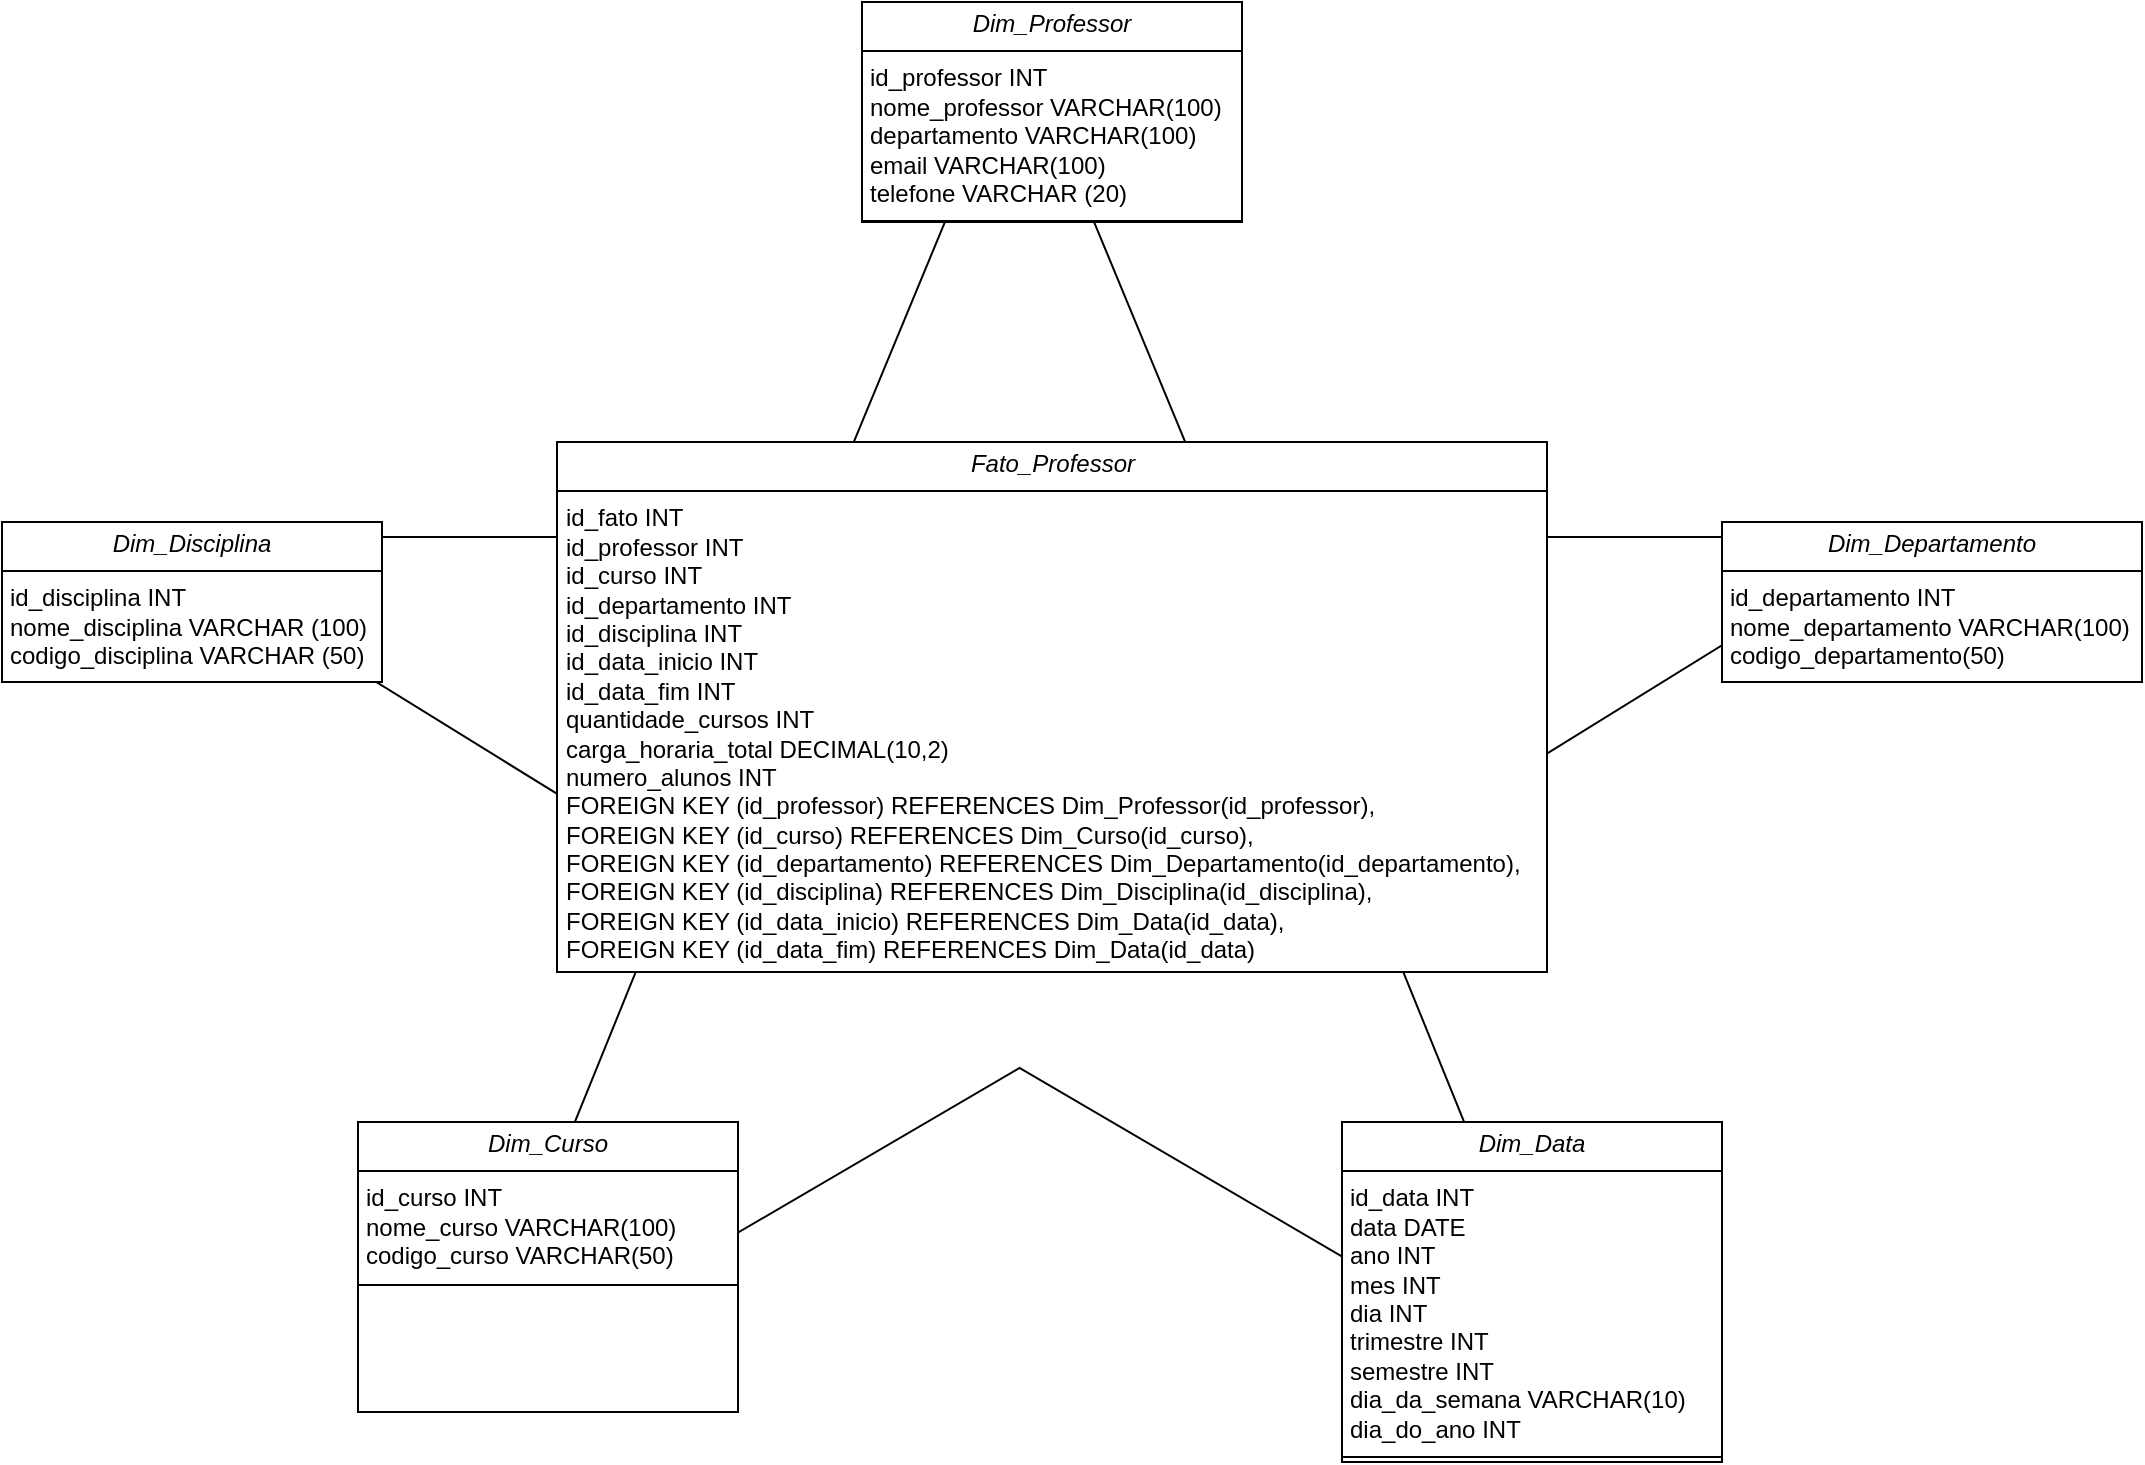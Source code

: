 <mxfile version="24.5.5" type="github">
  <diagram name="Page-1" id="929967ad-93f9-6ef4-fab6-5d389245f69c">
    <mxGraphModel dx="1791" dy="813" grid="1" gridSize="10" guides="1" tooltips="1" connect="1" arrows="1" fold="1" page="1" pageScale="1.5" pageWidth="1169" pageHeight="826" background="none" math="0" shadow="0">
      <root>
        <mxCell id="0" style=";html=1;" />
        <mxCell id="1" style=";html=1;" parent="0" />
        <mxCell id="7TeSDJ9uC_Aw0JkNLBTq-32" value="" style="verticalLabelPosition=bottom;verticalAlign=top;html=1;shape=mxgraph.basic.star" vertex="1" parent="1">
          <mxGeometry x="412" y="275" width="877.5" height="675" as="geometry" />
        </mxCell>
        <mxCell id="7TeSDJ9uC_Aw0JkNLBTq-6" value="&lt;p style=&quot;margin:0px;margin-top:4px;text-align:center;&quot;&gt;&lt;i&gt;Dim_Professor&lt;/i&gt;&lt;/p&gt;&lt;hr size=&quot;1&quot; style=&quot;border-style:solid;&quot;&gt;&lt;p style=&quot;margin:0px;margin-left:4px;&quot;&gt;id_professor INT&lt;br&gt;&lt;/p&gt;&lt;p style=&quot;margin:0px;margin-left:4px;&quot;&gt;nome_professor VARCHAR(100)&lt;/p&gt;&lt;p style=&quot;margin:0px;margin-left:4px;&quot;&gt;departamento VARCHAR(100)&lt;/p&gt;&lt;p style=&quot;margin:0px;margin-left:4px;&quot;&gt;email VARCHAR(100)&lt;/p&gt;&lt;p style=&quot;margin:0px;margin-left:4px;&quot;&gt;telefone VARCHAR (20)&lt;/p&gt;&lt;hr size=&quot;1&quot; style=&quot;border-style:solid;&quot;&gt;&lt;p style=&quot;margin:0px;margin-left:4px;&quot;&gt;&lt;br&gt;&lt;/p&gt;" style="verticalAlign=top;align=left;overflow=fill;html=1;whiteSpace=wrap;" vertex="1" parent="1">
          <mxGeometry x="772" y="255" width="190" height="110" as="geometry" />
        </mxCell>
        <mxCell id="7TeSDJ9uC_Aw0JkNLBTq-33" value="&lt;p style=&quot;margin:0px;margin-top:4px;text-align:center;&quot;&gt;&lt;i&gt;Dim_Data&lt;/i&gt;&lt;/p&gt;&lt;hr size=&quot;1&quot; style=&quot;border-style:solid;&quot;&gt;&lt;p style=&quot;margin:0px;margin-left:4px;&quot;&gt;id_data INT&lt;br&gt;&lt;/p&gt;&lt;p style=&quot;margin:0px;margin-left:4px;&quot;&gt;data DATE&lt;/p&gt;&lt;p style=&quot;margin:0px;margin-left:4px;&quot;&gt;ano INT&lt;/p&gt;&lt;p style=&quot;margin:0px;margin-left:4px;&quot;&gt;mes INT&lt;/p&gt;&lt;p style=&quot;margin:0px;margin-left:4px;&quot;&gt;dia INT&lt;/p&gt;&lt;p style=&quot;margin:0px;margin-left:4px;&quot;&gt;trimestre INT&lt;/p&gt;&lt;p style=&quot;margin:0px;margin-left:4px;&quot;&gt;semestre INT&lt;/p&gt;&lt;p style=&quot;margin:0px;margin-left:4px;&quot;&gt;dia_da_semana VARCHAR(10)&lt;/p&gt;&lt;p style=&quot;margin:0px;margin-left:4px;&quot;&gt;dia_do_ano INT&lt;/p&gt;&lt;hr size=&quot;1&quot; style=&quot;border-style:solid;&quot;&gt;&lt;p style=&quot;margin:0px;margin-left:4px;&quot;&gt;&lt;br&gt;&lt;/p&gt;" style="verticalAlign=top;align=left;overflow=fill;html=1;whiteSpace=wrap;" vertex="1" parent="1">
          <mxGeometry x="1012" y="815" width="190" height="170" as="geometry" />
        </mxCell>
        <mxCell id="7TeSDJ9uC_Aw0JkNLBTq-34" value="&lt;p style=&quot;margin:0px;margin-top:4px;text-align:center;&quot;&gt;&lt;i&gt;Dim_Departamento&lt;/i&gt;&lt;/p&gt;&lt;hr size=&quot;1&quot; style=&quot;border-style:solid;&quot;&gt;&lt;p style=&quot;margin:0px;margin-left:4px;&quot;&gt;id_departamento INT&lt;br&gt;&lt;/p&gt;&lt;p style=&quot;margin:0px;margin-left:4px;&quot;&gt;nome_departamento VARCHAR(100)&lt;/p&gt;&lt;p style=&quot;margin:0px;margin-left:4px;&quot;&gt;codigo_departamento(50)&lt;/p&gt;&lt;hr size=&quot;1&quot; style=&quot;border-style:solid;&quot;&gt;&lt;p style=&quot;margin:0px;margin-left:4px;&quot;&gt;&lt;br&gt;&lt;/p&gt;" style="verticalAlign=top;align=left;overflow=fill;html=1;whiteSpace=wrap;" vertex="1" parent="1">
          <mxGeometry x="1202" y="515" width="210" height="80" as="geometry" />
        </mxCell>
        <mxCell id="7TeSDJ9uC_Aw0JkNLBTq-35" value="&lt;p style=&quot;margin:0px;margin-top:4px;text-align:center;&quot;&gt;&lt;i&gt;Dim_Disciplina&lt;/i&gt;&lt;/p&gt;&lt;hr size=&quot;1&quot; style=&quot;border-style:solid;&quot;&gt;&lt;p style=&quot;margin:0px;margin-left:4px;&quot;&gt;id_disciplina INT&amp;nbsp;&lt;br&gt;&lt;/p&gt;&lt;p style=&quot;margin:0px;margin-left:4px;&quot;&gt;nome_disciplina VARCHAR (100)&lt;/p&gt;&lt;p style=&quot;margin:0px;margin-left:4px;&quot;&gt;codigo_disciplina VARCHAR (50)&lt;/p&gt;&lt;hr size=&quot;1&quot; style=&quot;border-style:solid;&quot;&gt;&lt;p style=&quot;margin:0px;margin-left:4px;&quot;&gt;&lt;br&gt;&lt;/p&gt;" style="verticalAlign=top;align=left;overflow=fill;html=1;whiteSpace=wrap;" vertex="1" parent="1">
          <mxGeometry x="342" y="515" width="190" height="80" as="geometry" />
        </mxCell>
        <mxCell id="7TeSDJ9uC_Aw0JkNLBTq-36" value="&lt;p style=&quot;margin:0px;margin-top:4px;text-align:center;&quot;&gt;&lt;i&gt;Dim_Curso&lt;/i&gt;&lt;/p&gt;&lt;hr size=&quot;1&quot; style=&quot;border-style:solid;&quot;&gt;&lt;p style=&quot;margin:0px;margin-left:4px;&quot;&gt;id_curso INT&amp;nbsp;&lt;br&gt;&lt;/p&gt;&lt;p style=&quot;margin:0px;margin-left:4px;&quot;&gt;nome_curso VARCHAR(100)&lt;/p&gt;&lt;p style=&quot;margin:0px;margin-left:4px;&quot;&gt;codigo_curso VARCHAR(50)&lt;/p&gt;&lt;hr size=&quot;1&quot; style=&quot;border-style:solid;&quot;&gt;&lt;p style=&quot;margin:0px;margin-left:4px;&quot;&gt;&lt;br&gt;&lt;/p&gt;" style="verticalAlign=top;align=left;overflow=fill;html=1;whiteSpace=wrap;" vertex="1" parent="1">
          <mxGeometry x="520" y="815" width="190" height="145" as="geometry" />
        </mxCell>
        <mxCell id="7TeSDJ9uC_Aw0JkNLBTq-37" value="&lt;p style=&quot;margin:0px;margin-top:4px;text-align:center;&quot;&gt;&lt;i&gt;Fato_Professor&lt;/i&gt;&lt;/p&gt;&lt;hr size=&quot;1&quot; style=&quot;border-style:solid;&quot;&gt;&lt;p style=&quot;margin:0px;margin-left:4px;&quot;&gt;id_fato INT&lt;br&gt;&lt;/p&gt;&lt;p style=&quot;margin:0px;margin-left:4px;&quot;&gt;id_professor INT&lt;/p&gt;&lt;p style=&quot;margin:0px;margin-left:4px;&quot;&gt;id_curso INT&lt;br&gt;&lt;/p&gt;&lt;p style=&quot;margin:0px;margin-left:4px;&quot;&gt;id_departamento INT&lt;br&gt;&lt;/p&gt;&lt;p style=&quot;margin:0px;margin-left:4px;&quot;&gt;id_disciplina INT&lt;br&gt;&lt;/p&gt;&lt;p style=&quot;margin:0px;margin-left:4px;&quot;&gt;id_data_inicio INT&lt;br&gt;&lt;/p&gt;&lt;p style=&quot;margin:0px;margin-left:4px;&quot;&gt;id_data_fim INT&lt;br&gt;&lt;/p&gt;&lt;p style=&quot;margin:0px;margin-left:4px;&quot;&gt;quantidade_cursos INT&lt;/p&gt;&lt;p style=&quot;margin:0px;margin-left:4px;&quot;&gt;carga_horaria_total DECIMAL(10,2)&lt;/p&gt;&lt;p style=&quot;margin:0px;margin-left:4px;&quot;&gt;numero_alunos INT&lt;/p&gt;&lt;p style=&quot;margin:0px;margin-left:4px;&quot;&gt;FOREIGN KEY (id_professor) REFERENCES Dim_Professor(id_professor),&lt;/p&gt;&lt;p style=&quot;margin:0px;margin-left:4px;&quot;&gt;FOREIGN KEY (id_curso) REFERENCES Dim_Curso(id_curso),&lt;/p&gt;&lt;p style=&quot;margin:0px;margin-left:4px;&quot;&gt;FOREIGN KEY (id_departamento) REFERENCES Dim_Departamento(id_departamento),&lt;/p&gt;&lt;p style=&quot;margin:0px;margin-left:4px;&quot;&gt;FOREIGN KEY (id_disciplina) REFERENCES Dim_Disciplina(id_disciplina),&lt;/p&gt;&lt;p style=&quot;margin:0px;margin-left:4px;&quot;&gt;FOREIGN KEY (id_data_inicio) REFERENCES Dim_Data(id_data),&lt;/p&gt;&lt;p style=&quot;margin:0px;margin-left:4px;&quot;&gt;FOREIGN KEY (id_data_fim) REFERENCES Dim_Data(id_data)&lt;/p&gt;&lt;hr size=&quot;1&quot; style=&quot;border-style:solid;&quot;&gt;&lt;p style=&quot;margin:0px;margin-left:4px;&quot;&gt;&lt;br&gt;&lt;/p&gt;" style="verticalAlign=top;align=left;overflow=fill;html=1;whiteSpace=wrap;" vertex="1" parent="1">
          <mxGeometry x="619.5" y="475" width="495" height="265" as="geometry" />
        </mxCell>
      </root>
    </mxGraphModel>
  </diagram>
</mxfile>
